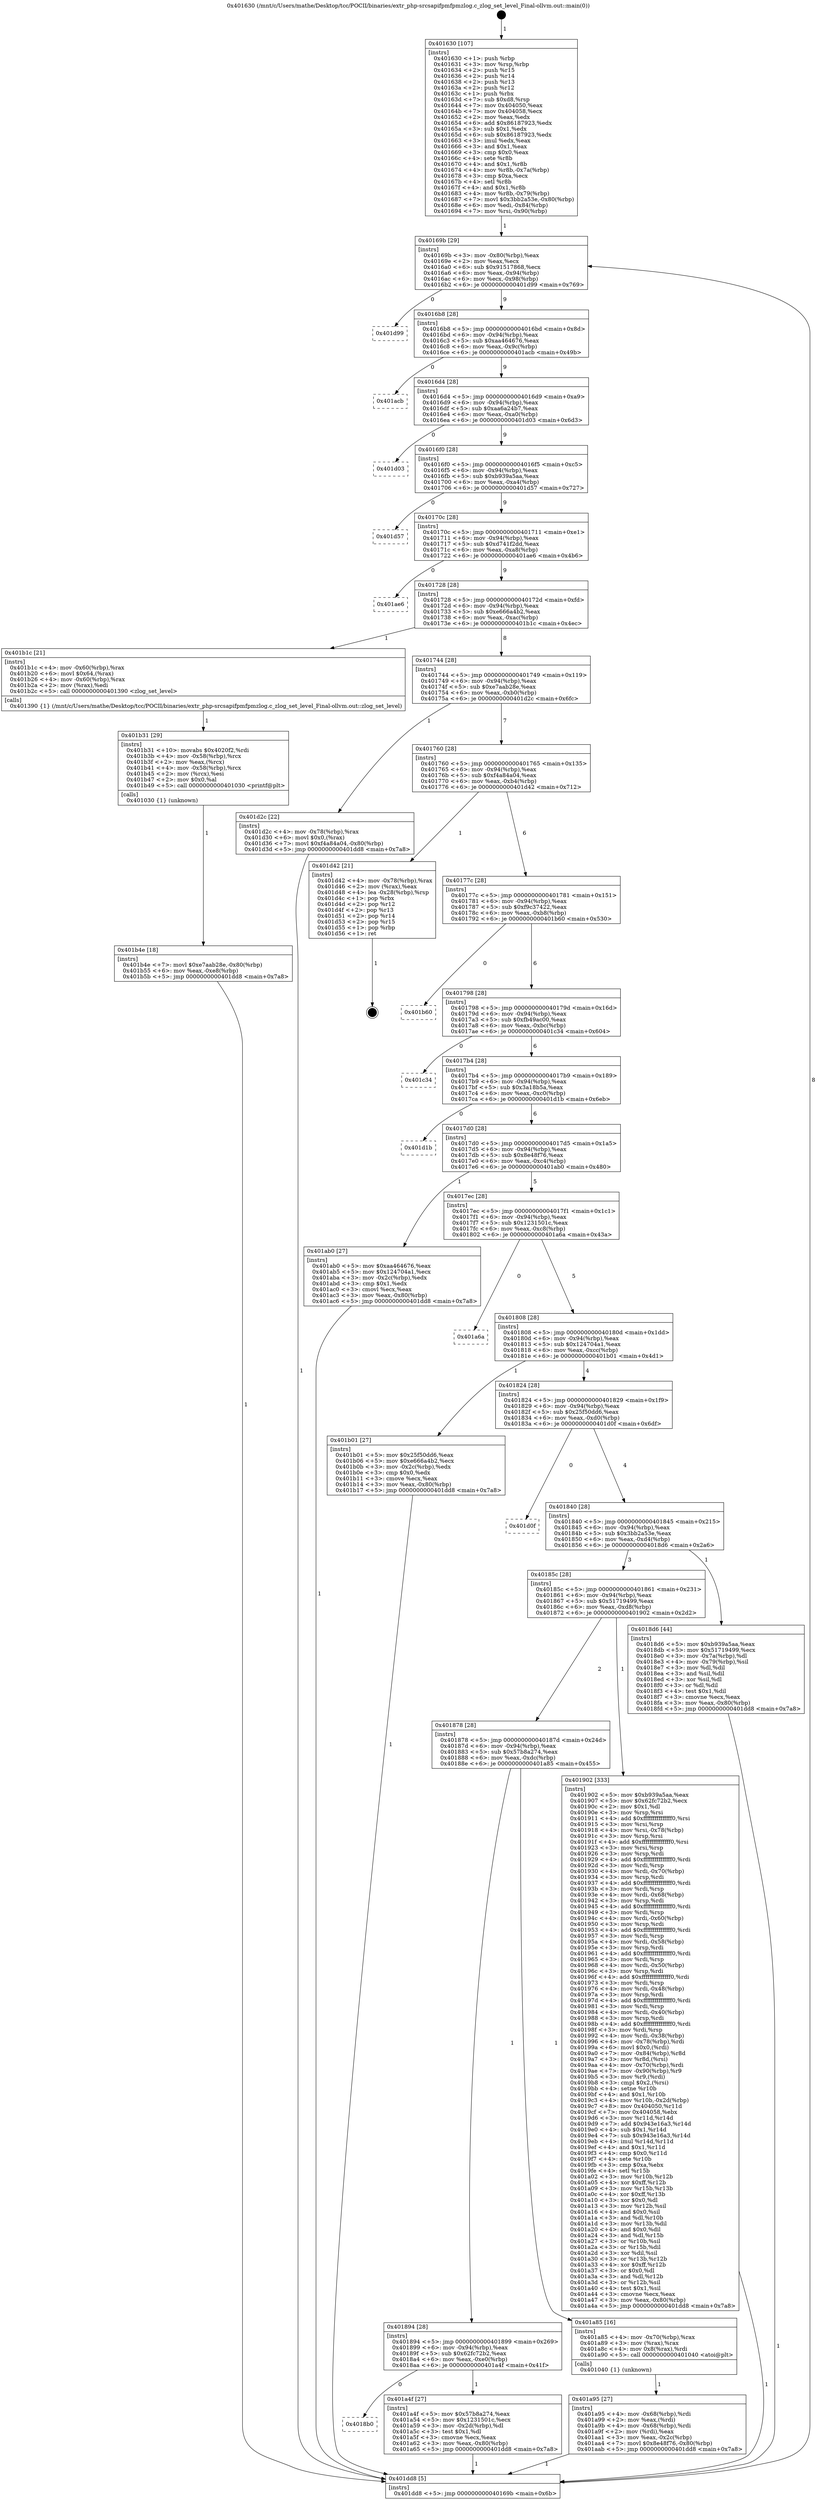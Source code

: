 digraph "0x401630" {
  label = "0x401630 (/mnt/c/Users/mathe/Desktop/tcc/POCII/binaries/extr_php-srcsapifpmfpmzlog.c_zlog_set_level_Final-ollvm.out::main(0))"
  labelloc = "t"
  node[shape=record]

  Entry [label="",width=0.3,height=0.3,shape=circle,fillcolor=black,style=filled]
  "0x40169b" [label="{
     0x40169b [29]\l
     | [instrs]\l
     &nbsp;&nbsp;0x40169b \<+3\>: mov -0x80(%rbp),%eax\l
     &nbsp;&nbsp;0x40169e \<+2\>: mov %eax,%ecx\l
     &nbsp;&nbsp;0x4016a0 \<+6\>: sub $0x91517868,%ecx\l
     &nbsp;&nbsp;0x4016a6 \<+6\>: mov %eax,-0x94(%rbp)\l
     &nbsp;&nbsp;0x4016ac \<+6\>: mov %ecx,-0x98(%rbp)\l
     &nbsp;&nbsp;0x4016b2 \<+6\>: je 0000000000401d99 \<main+0x769\>\l
  }"]
  "0x401d99" [label="{
     0x401d99\l
  }", style=dashed]
  "0x4016b8" [label="{
     0x4016b8 [28]\l
     | [instrs]\l
     &nbsp;&nbsp;0x4016b8 \<+5\>: jmp 00000000004016bd \<main+0x8d\>\l
     &nbsp;&nbsp;0x4016bd \<+6\>: mov -0x94(%rbp),%eax\l
     &nbsp;&nbsp;0x4016c3 \<+5\>: sub $0xaa464676,%eax\l
     &nbsp;&nbsp;0x4016c8 \<+6\>: mov %eax,-0x9c(%rbp)\l
     &nbsp;&nbsp;0x4016ce \<+6\>: je 0000000000401acb \<main+0x49b\>\l
  }"]
  Exit [label="",width=0.3,height=0.3,shape=circle,fillcolor=black,style=filled,peripheries=2]
  "0x401acb" [label="{
     0x401acb\l
  }", style=dashed]
  "0x4016d4" [label="{
     0x4016d4 [28]\l
     | [instrs]\l
     &nbsp;&nbsp;0x4016d4 \<+5\>: jmp 00000000004016d9 \<main+0xa9\>\l
     &nbsp;&nbsp;0x4016d9 \<+6\>: mov -0x94(%rbp),%eax\l
     &nbsp;&nbsp;0x4016df \<+5\>: sub $0xaa6a24b7,%eax\l
     &nbsp;&nbsp;0x4016e4 \<+6\>: mov %eax,-0xa0(%rbp)\l
     &nbsp;&nbsp;0x4016ea \<+6\>: je 0000000000401d03 \<main+0x6d3\>\l
  }"]
  "0x401b4e" [label="{
     0x401b4e [18]\l
     | [instrs]\l
     &nbsp;&nbsp;0x401b4e \<+7\>: movl $0xe7aab28e,-0x80(%rbp)\l
     &nbsp;&nbsp;0x401b55 \<+6\>: mov %eax,-0xe8(%rbp)\l
     &nbsp;&nbsp;0x401b5b \<+5\>: jmp 0000000000401dd8 \<main+0x7a8\>\l
  }"]
  "0x401d03" [label="{
     0x401d03\l
  }", style=dashed]
  "0x4016f0" [label="{
     0x4016f0 [28]\l
     | [instrs]\l
     &nbsp;&nbsp;0x4016f0 \<+5\>: jmp 00000000004016f5 \<main+0xc5\>\l
     &nbsp;&nbsp;0x4016f5 \<+6\>: mov -0x94(%rbp),%eax\l
     &nbsp;&nbsp;0x4016fb \<+5\>: sub $0xb939a5aa,%eax\l
     &nbsp;&nbsp;0x401700 \<+6\>: mov %eax,-0xa4(%rbp)\l
     &nbsp;&nbsp;0x401706 \<+6\>: je 0000000000401d57 \<main+0x727\>\l
  }"]
  "0x401b31" [label="{
     0x401b31 [29]\l
     | [instrs]\l
     &nbsp;&nbsp;0x401b31 \<+10\>: movabs $0x4020f2,%rdi\l
     &nbsp;&nbsp;0x401b3b \<+4\>: mov -0x58(%rbp),%rcx\l
     &nbsp;&nbsp;0x401b3f \<+2\>: mov %eax,(%rcx)\l
     &nbsp;&nbsp;0x401b41 \<+4\>: mov -0x58(%rbp),%rcx\l
     &nbsp;&nbsp;0x401b45 \<+2\>: mov (%rcx),%esi\l
     &nbsp;&nbsp;0x401b47 \<+2\>: mov $0x0,%al\l
     &nbsp;&nbsp;0x401b49 \<+5\>: call 0000000000401030 \<printf@plt\>\l
     | [calls]\l
     &nbsp;&nbsp;0x401030 \{1\} (unknown)\l
  }"]
  "0x401d57" [label="{
     0x401d57\l
  }", style=dashed]
  "0x40170c" [label="{
     0x40170c [28]\l
     | [instrs]\l
     &nbsp;&nbsp;0x40170c \<+5\>: jmp 0000000000401711 \<main+0xe1\>\l
     &nbsp;&nbsp;0x401711 \<+6\>: mov -0x94(%rbp),%eax\l
     &nbsp;&nbsp;0x401717 \<+5\>: sub $0xd741f2dd,%eax\l
     &nbsp;&nbsp;0x40171c \<+6\>: mov %eax,-0xa8(%rbp)\l
     &nbsp;&nbsp;0x401722 \<+6\>: je 0000000000401ae6 \<main+0x4b6\>\l
  }"]
  "0x401a95" [label="{
     0x401a95 [27]\l
     | [instrs]\l
     &nbsp;&nbsp;0x401a95 \<+4\>: mov -0x68(%rbp),%rdi\l
     &nbsp;&nbsp;0x401a99 \<+2\>: mov %eax,(%rdi)\l
     &nbsp;&nbsp;0x401a9b \<+4\>: mov -0x68(%rbp),%rdi\l
     &nbsp;&nbsp;0x401a9f \<+2\>: mov (%rdi),%eax\l
     &nbsp;&nbsp;0x401aa1 \<+3\>: mov %eax,-0x2c(%rbp)\l
     &nbsp;&nbsp;0x401aa4 \<+7\>: movl $0x8e48f76,-0x80(%rbp)\l
     &nbsp;&nbsp;0x401aab \<+5\>: jmp 0000000000401dd8 \<main+0x7a8\>\l
  }"]
  "0x401ae6" [label="{
     0x401ae6\l
  }", style=dashed]
  "0x401728" [label="{
     0x401728 [28]\l
     | [instrs]\l
     &nbsp;&nbsp;0x401728 \<+5\>: jmp 000000000040172d \<main+0xfd\>\l
     &nbsp;&nbsp;0x40172d \<+6\>: mov -0x94(%rbp),%eax\l
     &nbsp;&nbsp;0x401733 \<+5\>: sub $0xe666a4b2,%eax\l
     &nbsp;&nbsp;0x401738 \<+6\>: mov %eax,-0xac(%rbp)\l
     &nbsp;&nbsp;0x40173e \<+6\>: je 0000000000401b1c \<main+0x4ec\>\l
  }"]
  "0x4018b0" [label="{
     0x4018b0\l
  }", style=dashed]
  "0x401b1c" [label="{
     0x401b1c [21]\l
     | [instrs]\l
     &nbsp;&nbsp;0x401b1c \<+4\>: mov -0x60(%rbp),%rax\l
     &nbsp;&nbsp;0x401b20 \<+6\>: movl $0x64,(%rax)\l
     &nbsp;&nbsp;0x401b26 \<+4\>: mov -0x60(%rbp),%rax\l
     &nbsp;&nbsp;0x401b2a \<+2\>: mov (%rax),%edi\l
     &nbsp;&nbsp;0x401b2c \<+5\>: call 0000000000401390 \<zlog_set_level\>\l
     | [calls]\l
     &nbsp;&nbsp;0x401390 \{1\} (/mnt/c/Users/mathe/Desktop/tcc/POCII/binaries/extr_php-srcsapifpmfpmzlog.c_zlog_set_level_Final-ollvm.out::zlog_set_level)\l
  }"]
  "0x401744" [label="{
     0x401744 [28]\l
     | [instrs]\l
     &nbsp;&nbsp;0x401744 \<+5\>: jmp 0000000000401749 \<main+0x119\>\l
     &nbsp;&nbsp;0x401749 \<+6\>: mov -0x94(%rbp),%eax\l
     &nbsp;&nbsp;0x40174f \<+5\>: sub $0xe7aab28e,%eax\l
     &nbsp;&nbsp;0x401754 \<+6\>: mov %eax,-0xb0(%rbp)\l
     &nbsp;&nbsp;0x40175a \<+6\>: je 0000000000401d2c \<main+0x6fc\>\l
  }"]
  "0x401a4f" [label="{
     0x401a4f [27]\l
     | [instrs]\l
     &nbsp;&nbsp;0x401a4f \<+5\>: mov $0x57b8a274,%eax\l
     &nbsp;&nbsp;0x401a54 \<+5\>: mov $0x1231501c,%ecx\l
     &nbsp;&nbsp;0x401a59 \<+3\>: mov -0x2d(%rbp),%dl\l
     &nbsp;&nbsp;0x401a5c \<+3\>: test $0x1,%dl\l
     &nbsp;&nbsp;0x401a5f \<+3\>: cmovne %ecx,%eax\l
     &nbsp;&nbsp;0x401a62 \<+3\>: mov %eax,-0x80(%rbp)\l
     &nbsp;&nbsp;0x401a65 \<+5\>: jmp 0000000000401dd8 \<main+0x7a8\>\l
  }"]
  "0x401d2c" [label="{
     0x401d2c [22]\l
     | [instrs]\l
     &nbsp;&nbsp;0x401d2c \<+4\>: mov -0x78(%rbp),%rax\l
     &nbsp;&nbsp;0x401d30 \<+6\>: movl $0x0,(%rax)\l
     &nbsp;&nbsp;0x401d36 \<+7\>: movl $0xf4a84a04,-0x80(%rbp)\l
     &nbsp;&nbsp;0x401d3d \<+5\>: jmp 0000000000401dd8 \<main+0x7a8\>\l
  }"]
  "0x401760" [label="{
     0x401760 [28]\l
     | [instrs]\l
     &nbsp;&nbsp;0x401760 \<+5\>: jmp 0000000000401765 \<main+0x135\>\l
     &nbsp;&nbsp;0x401765 \<+6\>: mov -0x94(%rbp),%eax\l
     &nbsp;&nbsp;0x40176b \<+5\>: sub $0xf4a84a04,%eax\l
     &nbsp;&nbsp;0x401770 \<+6\>: mov %eax,-0xb4(%rbp)\l
     &nbsp;&nbsp;0x401776 \<+6\>: je 0000000000401d42 \<main+0x712\>\l
  }"]
  "0x401894" [label="{
     0x401894 [28]\l
     | [instrs]\l
     &nbsp;&nbsp;0x401894 \<+5\>: jmp 0000000000401899 \<main+0x269\>\l
     &nbsp;&nbsp;0x401899 \<+6\>: mov -0x94(%rbp),%eax\l
     &nbsp;&nbsp;0x40189f \<+5\>: sub $0x62fc72b2,%eax\l
     &nbsp;&nbsp;0x4018a4 \<+6\>: mov %eax,-0xe0(%rbp)\l
     &nbsp;&nbsp;0x4018aa \<+6\>: je 0000000000401a4f \<main+0x41f\>\l
  }"]
  "0x401d42" [label="{
     0x401d42 [21]\l
     | [instrs]\l
     &nbsp;&nbsp;0x401d42 \<+4\>: mov -0x78(%rbp),%rax\l
     &nbsp;&nbsp;0x401d46 \<+2\>: mov (%rax),%eax\l
     &nbsp;&nbsp;0x401d48 \<+4\>: lea -0x28(%rbp),%rsp\l
     &nbsp;&nbsp;0x401d4c \<+1\>: pop %rbx\l
     &nbsp;&nbsp;0x401d4d \<+2\>: pop %r12\l
     &nbsp;&nbsp;0x401d4f \<+2\>: pop %r13\l
     &nbsp;&nbsp;0x401d51 \<+2\>: pop %r14\l
     &nbsp;&nbsp;0x401d53 \<+2\>: pop %r15\l
     &nbsp;&nbsp;0x401d55 \<+1\>: pop %rbp\l
     &nbsp;&nbsp;0x401d56 \<+1\>: ret\l
  }"]
  "0x40177c" [label="{
     0x40177c [28]\l
     | [instrs]\l
     &nbsp;&nbsp;0x40177c \<+5\>: jmp 0000000000401781 \<main+0x151\>\l
     &nbsp;&nbsp;0x401781 \<+6\>: mov -0x94(%rbp),%eax\l
     &nbsp;&nbsp;0x401787 \<+5\>: sub $0xf9c37422,%eax\l
     &nbsp;&nbsp;0x40178c \<+6\>: mov %eax,-0xb8(%rbp)\l
     &nbsp;&nbsp;0x401792 \<+6\>: je 0000000000401b60 \<main+0x530\>\l
  }"]
  "0x401a85" [label="{
     0x401a85 [16]\l
     | [instrs]\l
     &nbsp;&nbsp;0x401a85 \<+4\>: mov -0x70(%rbp),%rax\l
     &nbsp;&nbsp;0x401a89 \<+3\>: mov (%rax),%rax\l
     &nbsp;&nbsp;0x401a8c \<+4\>: mov 0x8(%rax),%rdi\l
     &nbsp;&nbsp;0x401a90 \<+5\>: call 0000000000401040 \<atoi@plt\>\l
     | [calls]\l
     &nbsp;&nbsp;0x401040 \{1\} (unknown)\l
  }"]
  "0x401b60" [label="{
     0x401b60\l
  }", style=dashed]
  "0x401798" [label="{
     0x401798 [28]\l
     | [instrs]\l
     &nbsp;&nbsp;0x401798 \<+5\>: jmp 000000000040179d \<main+0x16d\>\l
     &nbsp;&nbsp;0x40179d \<+6\>: mov -0x94(%rbp),%eax\l
     &nbsp;&nbsp;0x4017a3 \<+5\>: sub $0xfb49ac00,%eax\l
     &nbsp;&nbsp;0x4017a8 \<+6\>: mov %eax,-0xbc(%rbp)\l
     &nbsp;&nbsp;0x4017ae \<+6\>: je 0000000000401c34 \<main+0x604\>\l
  }"]
  "0x401878" [label="{
     0x401878 [28]\l
     | [instrs]\l
     &nbsp;&nbsp;0x401878 \<+5\>: jmp 000000000040187d \<main+0x24d\>\l
     &nbsp;&nbsp;0x40187d \<+6\>: mov -0x94(%rbp),%eax\l
     &nbsp;&nbsp;0x401883 \<+5\>: sub $0x57b8a274,%eax\l
     &nbsp;&nbsp;0x401888 \<+6\>: mov %eax,-0xdc(%rbp)\l
     &nbsp;&nbsp;0x40188e \<+6\>: je 0000000000401a85 \<main+0x455\>\l
  }"]
  "0x401c34" [label="{
     0x401c34\l
  }", style=dashed]
  "0x4017b4" [label="{
     0x4017b4 [28]\l
     | [instrs]\l
     &nbsp;&nbsp;0x4017b4 \<+5\>: jmp 00000000004017b9 \<main+0x189\>\l
     &nbsp;&nbsp;0x4017b9 \<+6\>: mov -0x94(%rbp),%eax\l
     &nbsp;&nbsp;0x4017bf \<+5\>: sub $0x3a18b5a,%eax\l
     &nbsp;&nbsp;0x4017c4 \<+6\>: mov %eax,-0xc0(%rbp)\l
     &nbsp;&nbsp;0x4017ca \<+6\>: je 0000000000401d1b \<main+0x6eb\>\l
  }"]
  "0x401902" [label="{
     0x401902 [333]\l
     | [instrs]\l
     &nbsp;&nbsp;0x401902 \<+5\>: mov $0xb939a5aa,%eax\l
     &nbsp;&nbsp;0x401907 \<+5\>: mov $0x62fc72b2,%ecx\l
     &nbsp;&nbsp;0x40190c \<+2\>: mov $0x1,%dl\l
     &nbsp;&nbsp;0x40190e \<+3\>: mov %rsp,%rsi\l
     &nbsp;&nbsp;0x401911 \<+4\>: add $0xfffffffffffffff0,%rsi\l
     &nbsp;&nbsp;0x401915 \<+3\>: mov %rsi,%rsp\l
     &nbsp;&nbsp;0x401918 \<+4\>: mov %rsi,-0x78(%rbp)\l
     &nbsp;&nbsp;0x40191c \<+3\>: mov %rsp,%rsi\l
     &nbsp;&nbsp;0x40191f \<+4\>: add $0xfffffffffffffff0,%rsi\l
     &nbsp;&nbsp;0x401923 \<+3\>: mov %rsi,%rsp\l
     &nbsp;&nbsp;0x401926 \<+3\>: mov %rsp,%rdi\l
     &nbsp;&nbsp;0x401929 \<+4\>: add $0xfffffffffffffff0,%rdi\l
     &nbsp;&nbsp;0x40192d \<+3\>: mov %rdi,%rsp\l
     &nbsp;&nbsp;0x401930 \<+4\>: mov %rdi,-0x70(%rbp)\l
     &nbsp;&nbsp;0x401934 \<+3\>: mov %rsp,%rdi\l
     &nbsp;&nbsp;0x401937 \<+4\>: add $0xfffffffffffffff0,%rdi\l
     &nbsp;&nbsp;0x40193b \<+3\>: mov %rdi,%rsp\l
     &nbsp;&nbsp;0x40193e \<+4\>: mov %rdi,-0x68(%rbp)\l
     &nbsp;&nbsp;0x401942 \<+3\>: mov %rsp,%rdi\l
     &nbsp;&nbsp;0x401945 \<+4\>: add $0xfffffffffffffff0,%rdi\l
     &nbsp;&nbsp;0x401949 \<+3\>: mov %rdi,%rsp\l
     &nbsp;&nbsp;0x40194c \<+4\>: mov %rdi,-0x60(%rbp)\l
     &nbsp;&nbsp;0x401950 \<+3\>: mov %rsp,%rdi\l
     &nbsp;&nbsp;0x401953 \<+4\>: add $0xfffffffffffffff0,%rdi\l
     &nbsp;&nbsp;0x401957 \<+3\>: mov %rdi,%rsp\l
     &nbsp;&nbsp;0x40195a \<+4\>: mov %rdi,-0x58(%rbp)\l
     &nbsp;&nbsp;0x40195e \<+3\>: mov %rsp,%rdi\l
     &nbsp;&nbsp;0x401961 \<+4\>: add $0xfffffffffffffff0,%rdi\l
     &nbsp;&nbsp;0x401965 \<+3\>: mov %rdi,%rsp\l
     &nbsp;&nbsp;0x401968 \<+4\>: mov %rdi,-0x50(%rbp)\l
     &nbsp;&nbsp;0x40196c \<+3\>: mov %rsp,%rdi\l
     &nbsp;&nbsp;0x40196f \<+4\>: add $0xfffffffffffffff0,%rdi\l
     &nbsp;&nbsp;0x401973 \<+3\>: mov %rdi,%rsp\l
     &nbsp;&nbsp;0x401976 \<+4\>: mov %rdi,-0x48(%rbp)\l
     &nbsp;&nbsp;0x40197a \<+3\>: mov %rsp,%rdi\l
     &nbsp;&nbsp;0x40197d \<+4\>: add $0xfffffffffffffff0,%rdi\l
     &nbsp;&nbsp;0x401981 \<+3\>: mov %rdi,%rsp\l
     &nbsp;&nbsp;0x401984 \<+4\>: mov %rdi,-0x40(%rbp)\l
     &nbsp;&nbsp;0x401988 \<+3\>: mov %rsp,%rdi\l
     &nbsp;&nbsp;0x40198b \<+4\>: add $0xfffffffffffffff0,%rdi\l
     &nbsp;&nbsp;0x40198f \<+3\>: mov %rdi,%rsp\l
     &nbsp;&nbsp;0x401992 \<+4\>: mov %rdi,-0x38(%rbp)\l
     &nbsp;&nbsp;0x401996 \<+4\>: mov -0x78(%rbp),%rdi\l
     &nbsp;&nbsp;0x40199a \<+6\>: movl $0x0,(%rdi)\l
     &nbsp;&nbsp;0x4019a0 \<+7\>: mov -0x84(%rbp),%r8d\l
     &nbsp;&nbsp;0x4019a7 \<+3\>: mov %r8d,(%rsi)\l
     &nbsp;&nbsp;0x4019aa \<+4\>: mov -0x70(%rbp),%rdi\l
     &nbsp;&nbsp;0x4019ae \<+7\>: mov -0x90(%rbp),%r9\l
     &nbsp;&nbsp;0x4019b5 \<+3\>: mov %r9,(%rdi)\l
     &nbsp;&nbsp;0x4019b8 \<+3\>: cmpl $0x2,(%rsi)\l
     &nbsp;&nbsp;0x4019bb \<+4\>: setne %r10b\l
     &nbsp;&nbsp;0x4019bf \<+4\>: and $0x1,%r10b\l
     &nbsp;&nbsp;0x4019c3 \<+4\>: mov %r10b,-0x2d(%rbp)\l
     &nbsp;&nbsp;0x4019c7 \<+8\>: mov 0x404050,%r11d\l
     &nbsp;&nbsp;0x4019cf \<+7\>: mov 0x404058,%ebx\l
     &nbsp;&nbsp;0x4019d6 \<+3\>: mov %r11d,%r14d\l
     &nbsp;&nbsp;0x4019d9 \<+7\>: add $0x943e16a3,%r14d\l
     &nbsp;&nbsp;0x4019e0 \<+4\>: sub $0x1,%r14d\l
     &nbsp;&nbsp;0x4019e4 \<+7\>: sub $0x943e16a3,%r14d\l
     &nbsp;&nbsp;0x4019eb \<+4\>: imul %r14d,%r11d\l
     &nbsp;&nbsp;0x4019ef \<+4\>: and $0x1,%r11d\l
     &nbsp;&nbsp;0x4019f3 \<+4\>: cmp $0x0,%r11d\l
     &nbsp;&nbsp;0x4019f7 \<+4\>: sete %r10b\l
     &nbsp;&nbsp;0x4019fb \<+3\>: cmp $0xa,%ebx\l
     &nbsp;&nbsp;0x4019fe \<+4\>: setl %r15b\l
     &nbsp;&nbsp;0x401a02 \<+3\>: mov %r10b,%r12b\l
     &nbsp;&nbsp;0x401a05 \<+4\>: xor $0xff,%r12b\l
     &nbsp;&nbsp;0x401a09 \<+3\>: mov %r15b,%r13b\l
     &nbsp;&nbsp;0x401a0c \<+4\>: xor $0xff,%r13b\l
     &nbsp;&nbsp;0x401a10 \<+3\>: xor $0x0,%dl\l
     &nbsp;&nbsp;0x401a13 \<+3\>: mov %r12b,%sil\l
     &nbsp;&nbsp;0x401a16 \<+4\>: and $0x0,%sil\l
     &nbsp;&nbsp;0x401a1a \<+3\>: and %dl,%r10b\l
     &nbsp;&nbsp;0x401a1d \<+3\>: mov %r13b,%dil\l
     &nbsp;&nbsp;0x401a20 \<+4\>: and $0x0,%dil\l
     &nbsp;&nbsp;0x401a24 \<+3\>: and %dl,%r15b\l
     &nbsp;&nbsp;0x401a27 \<+3\>: or %r10b,%sil\l
     &nbsp;&nbsp;0x401a2a \<+3\>: or %r15b,%dil\l
     &nbsp;&nbsp;0x401a2d \<+3\>: xor %dil,%sil\l
     &nbsp;&nbsp;0x401a30 \<+3\>: or %r13b,%r12b\l
     &nbsp;&nbsp;0x401a33 \<+4\>: xor $0xff,%r12b\l
     &nbsp;&nbsp;0x401a37 \<+3\>: or $0x0,%dl\l
     &nbsp;&nbsp;0x401a3a \<+3\>: and %dl,%r12b\l
     &nbsp;&nbsp;0x401a3d \<+3\>: or %r12b,%sil\l
     &nbsp;&nbsp;0x401a40 \<+4\>: test $0x1,%sil\l
     &nbsp;&nbsp;0x401a44 \<+3\>: cmovne %ecx,%eax\l
     &nbsp;&nbsp;0x401a47 \<+3\>: mov %eax,-0x80(%rbp)\l
     &nbsp;&nbsp;0x401a4a \<+5\>: jmp 0000000000401dd8 \<main+0x7a8\>\l
  }"]
  "0x401d1b" [label="{
     0x401d1b\l
  }", style=dashed]
  "0x4017d0" [label="{
     0x4017d0 [28]\l
     | [instrs]\l
     &nbsp;&nbsp;0x4017d0 \<+5\>: jmp 00000000004017d5 \<main+0x1a5\>\l
     &nbsp;&nbsp;0x4017d5 \<+6\>: mov -0x94(%rbp),%eax\l
     &nbsp;&nbsp;0x4017db \<+5\>: sub $0x8e48f76,%eax\l
     &nbsp;&nbsp;0x4017e0 \<+6\>: mov %eax,-0xc4(%rbp)\l
     &nbsp;&nbsp;0x4017e6 \<+6\>: je 0000000000401ab0 \<main+0x480\>\l
  }"]
  "0x401630" [label="{
     0x401630 [107]\l
     | [instrs]\l
     &nbsp;&nbsp;0x401630 \<+1\>: push %rbp\l
     &nbsp;&nbsp;0x401631 \<+3\>: mov %rsp,%rbp\l
     &nbsp;&nbsp;0x401634 \<+2\>: push %r15\l
     &nbsp;&nbsp;0x401636 \<+2\>: push %r14\l
     &nbsp;&nbsp;0x401638 \<+2\>: push %r13\l
     &nbsp;&nbsp;0x40163a \<+2\>: push %r12\l
     &nbsp;&nbsp;0x40163c \<+1\>: push %rbx\l
     &nbsp;&nbsp;0x40163d \<+7\>: sub $0xd8,%rsp\l
     &nbsp;&nbsp;0x401644 \<+7\>: mov 0x404050,%eax\l
     &nbsp;&nbsp;0x40164b \<+7\>: mov 0x404058,%ecx\l
     &nbsp;&nbsp;0x401652 \<+2\>: mov %eax,%edx\l
     &nbsp;&nbsp;0x401654 \<+6\>: add $0x86187923,%edx\l
     &nbsp;&nbsp;0x40165a \<+3\>: sub $0x1,%edx\l
     &nbsp;&nbsp;0x40165d \<+6\>: sub $0x86187923,%edx\l
     &nbsp;&nbsp;0x401663 \<+3\>: imul %edx,%eax\l
     &nbsp;&nbsp;0x401666 \<+3\>: and $0x1,%eax\l
     &nbsp;&nbsp;0x401669 \<+3\>: cmp $0x0,%eax\l
     &nbsp;&nbsp;0x40166c \<+4\>: sete %r8b\l
     &nbsp;&nbsp;0x401670 \<+4\>: and $0x1,%r8b\l
     &nbsp;&nbsp;0x401674 \<+4\>: mov %r8b,-0x7a(%rbp)\l
     &nbsp;&nbsp;0x401678 \<+3\>: cmp $0xa,%ecx\l
     &nbsp;&nbsp;0x40167b \<+4\>: setl %r8b\l
     &nbsp;&nbsp;0x40167f \<+4\>: and $0x1,%r8b\l
     &nbsp;&nbsp;0x401683 \<+4\>: mov %r8b,-0x79(%rbp)\l
     &nbsp;&nbsp;0x401687 \<+7\>: movl $0x3bb2a53e,-0x80(%rbp)\l
     &nbsp;&nbsp;0x40168e \<+6\>: mov %edi,-0x84(%rbp)\l
     &nbsp;&nbsp;0x401694 \<+7\>: mov %rsi,-0x90(%rbp)\l
  }"]
  "0x401ab0" [label="{
     0x401ab0 [27]\l
     | [instrs]\l
     &nbsp;&nbsp;0x401ab0 \<+5\>: mov $0xaa464676,%eax\l
     &nbsp;&nbsp;0x401ab5 \<+5\>: mov $0x124704a1,%ecx\l
     &nbsp;&nbsp;0x401aba \<+3\>: mov -0x2c(%rbp),%edx\l
     &nbsp;&nbsp;0x401abd \<+3\>: cmp $0x1,%edx\l
     &nbsp;&nbsp;0x401ac0 \<+3\>: cmovl %ecx,%eax\l
     &nbsp;&nbsp;0x401ac3 \<+3\>: mov %eax,-0x80(%rbp)\l
     &nbsp;&nbsp;0x401ac6 \<+5\>: jmp 0000000000401dd8 \<main+0x7a8\>\l
  }"]
  "0x4017ec" [label="{
     0x4017ec [28]\l
     | [instrs]\l
     &nbsp;&nbsp;0x4017ec \<+5\>: jmp 00000000004017f1 \<main+0x1c1\>\l
     &nbsp;&nbsp;0x4017f1 \<+6\>: mov -0x94(%rbp),%eax\l
     &nbsp;&nbsp;0x4017f7 \<+5\>: sub $0x1231501c,%eax\l
     &nbsp;&nbsp;0x4017fc \<+6\>: mov %eax,-0xc8(%rbp)\l
     &nbsp;&nbsp;0x401802 \<+6\>: je 0000000000401a6a \<main+0x43a\>\l
  }"]
  "0x401dd8" [label="{
     0x401dd8 [5]\l
     | [instrs]\l
     &nbsp;&nbsp;0x401dd8 \<+5\>: jmp 000000000040169b \<main+0x6b\>\l
  }"]
  "0x401a6a" [label="{
     0x401a6a\l
  }", style=dashed]
  "0x401808" [label="{
     0x401808 [28]\l
     | [instrs]\l
     &nbsp;&nbsp;0x401808 \<+5\>: jmp 000000000040180d \<main+0x1dd\>\l
     &nbsp;&nbsp;0x40180d \<+6\>: mov -0x94(%rbp),%eax\l
     &nbsp;&nbsp;0x401813 \<+5\>: sub $0x124704a1,%eax\l
     &nbsp;&nbsp;0x401818 \<+6\>: mov %eax,-0xcc(%rbp)\l
     &nbsp;&nbsp;0x40181e \<+6\>: je 0000000000401b01 \<main+0x4d1\>\l
  }"]
  "0x40185c" [label="{
     0x40185c [28]\l
     | [instrs]\l
     &nbsp;&nbsp;0x40185c \<+5\>: jmp 0000000000401861 \<main+0x231\>\l
     &nbsp;&nbsp;0x401861 \<+6\>: mov -0x94(%rbp),%eax\l
     &nbsp;&nbsp;0x401867 \<+5\>: sub $0x51719499,%eax\l
     &nbsp;&nbsp;0x40186c \<+6\>: mov %eax,-0xd8(%rbp)\l
     &nbsp;&nbsp;0x401872 \<+6\>: je 0000000000401902 \<main+0x2d2\>\l
  }"]
  "0x401b01" [label="{
     0x401b01 [27]\l
     | [instrs]\l
     &nbsp;&nbsp;0x401b01 \<+5\>: mov $0x25f50dd6,%eax\l
     &nbsp;&nbsp;0x401b06 \<+5\>: mov $0xe666a4b2,%ecx\l
     &nbsp;&nbsp;0x401b0b \<+3\>: mov -0x2c(%rbp),%edx\l
     &nbsp;&nbsp;0x401b0e \<+3\>: cmp $0x0,%edx\l
     &nbsp;&nbsp;0x401b11 \<+3\>: cmove %ecx,%eax\l
     &nbsp;&nbsp;0x401b14 \<+3\>: mov %eax,-0x80(%rbp)\l
     &nbsp;&nbsp;0x401b17 \<+5\>: jmp 0000000000401dd8 \<main+0x7a8\>\l
  }"]
  "0x401824" [label="{
     0x401824 [28]\l
     | [instrs]\l
     &nbsp;&nbsp;0x401824 \<+5\>: jmp 0000000000401829 \<main+0x1f9\>\l
     &nbsp;&nbsp;0x401829 \<+6\>: mov -0x94(%rbp),%eax\l
     &nbsp;&nbsp;0x40182f \<+5\>: sub $0x25f50dd6,%eax\l
     &nbsp;&nbsp;0x401834 \<+6\>: mov %eax,-0xd0(%rbp)\l
     &nbsp;&nbsp;0x40183a \<+6\>: je 0000000000401d0f \<main+0x6df\>\l
  }"]
  "0x4018d6" [label="{
     0x4018d6 [44]\l
     | [instrs]\l
     &nbsp;&nbsp;0x4018d6 \<+5\>: mov $0xb939a5aa,%eax\l
     &nbsp;&nbsp;0x4018db \<+5\>: mov $0x51719499,%ecx\l
     &nbsp;&nbsp;0x4018e0 \<+3\>: mov -0x7a(%rbp),%dl\l
     &nbsp;&nbsp;0x4018e3 \<+4\>: mov -0x79(%rbp),%sil\l
     &nbsp;&nbsp;0x4018e7 \<+3\>: mov %dl,%dil\l
     &nbsp;&nbsp;0x4018ea \<+3\>: and %sil,%dil\l
     &nbsp;&nbsp;0x4018ed \<+3\>: xor %sil,%dl\l
     &nbsp;&nbsp;0x4018f0 \<+3\>: or %dl,%dil\l
     &nbsp;&nbsp;0x4018f3 \<+4\>: test $0x1,%dil\l
     &nbsp;&nbsp;0x4018f7 \<+3\>: cmovne %ecx,%eax\l
     &nbsp;&nbsp;0x4018fa \<+3\>: mov %eax,-0x80(%rbp)\l
     &nbsp;&nbsp;0x4018fd \<+5\>: jmp 0000000000401dd8 \<main+0x7a8\>\l
  }"]
  "0x401d0f" [label="{
     0x401d0f\l
  }", style=dashed]
  "0x401840" [label="{
     0x401840 [28]\l
     | [instrs]\l
     &nbsp;&nbsp;0x401840 \<+5\>: jmp 0000000000401845 \<main+0x215\>\l
     &nbsp;&nbsp;0x401845 \<+6\>: mov -0x94(%rbp),%eax\l
     &nbsp;&nbsp;0x40184b \<+5\>: sub $0x3bb2a53e,%eax\l
     &nbsp;&nbsp;0x401850 \<+6\>: mov %eax,-0xd4(%rbp)\l
     &nbsp;&nbsp;0x401856 \<+6\>: je 00000000004018d6 \<main+0x2a6\>\l
  }"]
  Entry -> "0x401630" [label=" 1"]
  "0x40169b" -> "0x401d99" [label=" 0"]
  "0x40169b" -> "0x4016b8" [label=" 9"]
  "0x401d42" -> Exit [label=" 1"]
  "0x4016b8" -> "0x401acb" [label=" 0"]
  "0x4016b8" -> "0x4016d4" [label=" 9"]
  "0x401d2c" -> "0x401dd8" [label=" 1"]
  "0x4016d4" -> "0x401d03" [label=" 0"]
  "0x4016d4" -> "0x4016f0" [label=" 9"]
  "0x401b4e" -> "0x401dd8" [label=" 1"]
  "0x4016f0" -> "0x401d57" [label=" 0"]
  "0x4016f0" -> "0x40170c" [label=" 9"]
  "0x401b31" -> "0x401b4e" [label=" 1"]
  "0x40170c" -> "0x401ae6" [label=" 0"]
  "0x40170c" -> "0x401728" [label=" 9"]
  "0x401b1c" -> "0x401b31" [label=" 1"]
  "0x401728" -> "0x401b1c" [label=" 1"]
  "0x401728" -> "0x401744" [label=" 8"]
  "0x401b01" -> "0x401dd8" [label=" 1"]
  "0x401744" -> "0x401d2c" [label=" 1"]
  "0x401744" -> "0x401760" [label=" 7"]
  "0x401ab0" -> "0x401dd8" [label=" 1"]
  "0x401760" -> "0x401d42" [label=" 1"]
  "0x401760" -> "0x40177c" [label=" 6"]
  "0x401a85" -> "0x401a95" [label=" 1"]
  "0x40177c" -> "0x401b60" [label=" 0"]
  "0x40177c" -> "0x401798" [label=" 6"]
  "0x401a4f" -> "0x401dd8" [label=" 1"]
  "0x401798" -> "0x401c34" [label=" 0"]
  "0x401798" -> "0x4017b4" [label=" 6"]
  "0x401a95" -> "0x401dd8" [label=" 1"]
  "0x4017b4" -> "0x401d1b" [label=" 0"]
  "0x4017b4" -> "0x4017d0" [label=" 6"]
  "0x401878" -> "0x401894" [label=" 1"]
  "0x4017d0" -> "0x401ab0" [label=" 1"]
  "0x4017d0" -> "0x4017ec" [label=" 5"]
  "0x401894" -> "0x4018b0" [label=" 0"]
  "0x4017ec" -> "0x401a6a" [label=" 0"]
  "0x4017ec" -> "0x401808" [label=" 5"]
  "0x401902" -> "0x401dd8" [label=" 1"]
  "0x401808" -> "0x401b01" [label=" 1"]
  "0x401808" -> "0x401824" [label=" 4"]
  "0x401894" -> "0x401a4f" [label=" 1"]
  "0x401824" -> "0x401d0f" [label=" 0"]
  "0x401824" -> "0x401840" [label=" 4"]
  "0x40185c" -> "0x401878" [label=" 2"]
  "0x401840" -> "0x4018d6" [label=" 1"]
  "0x401840" -> "0x40185c" [label=" 3"]
  "0x4018d6" -> "0x401dd8" [label=" 1"]
  "0x401630" -> "0x40169b" [label=" 1"]
  "0x401dd8" -> "0x40169b" [label=" 8"]
  "0x401878" -> "0x401a85" [label=" 1"]
  "0x40185c" -> "0x401902" [label=" 1"]
}
